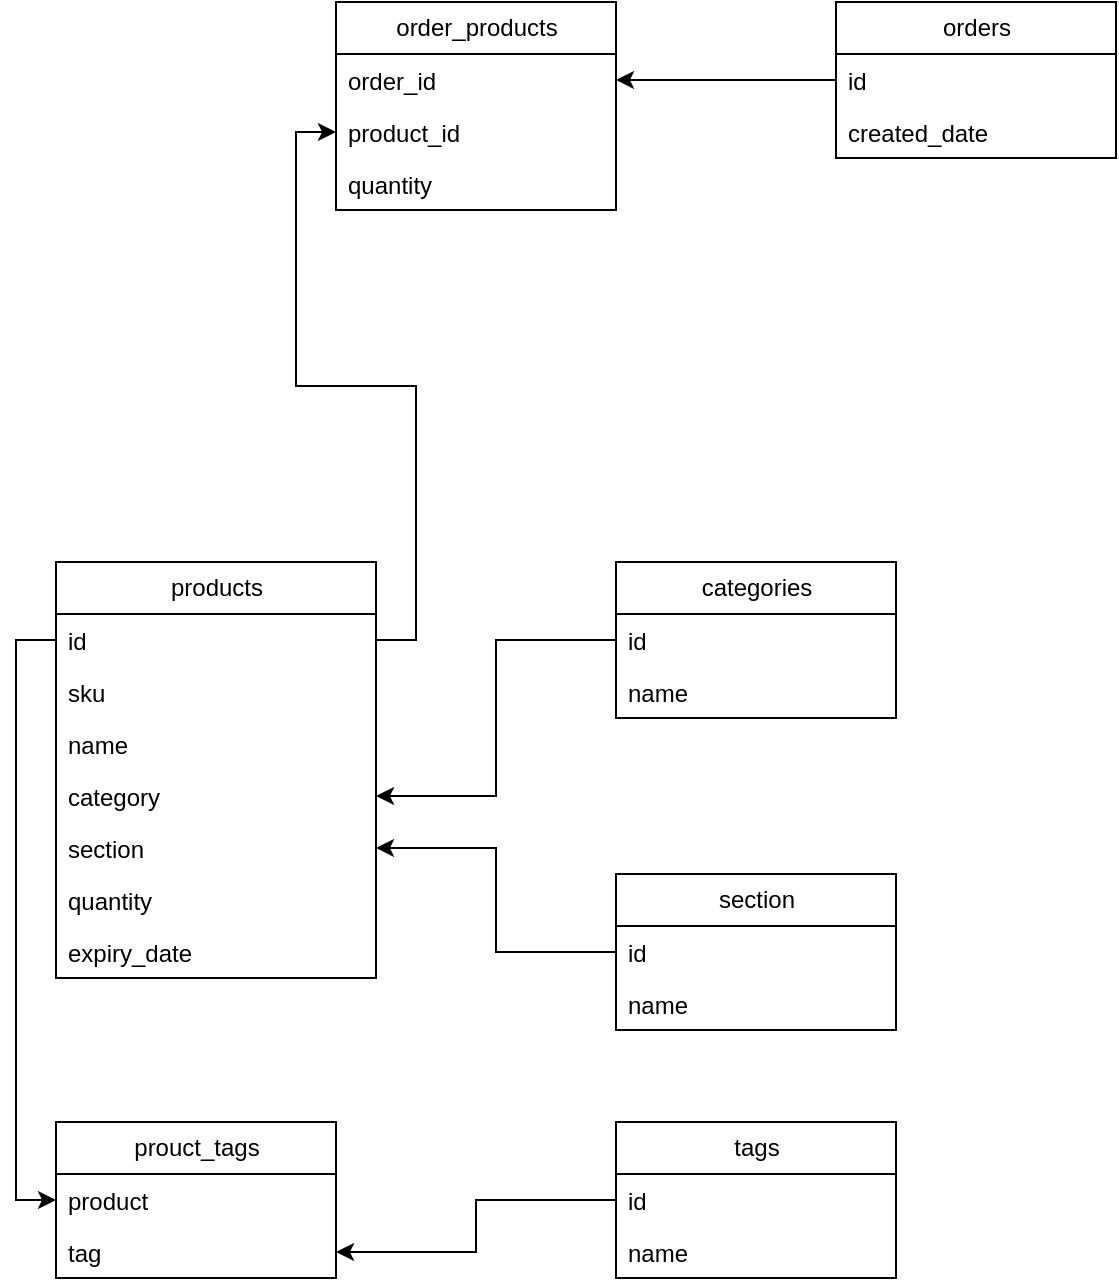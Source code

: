 <mxfile version="24.0.4" type="device">
  <diagram name="Page-1" id="e56a1550-8fbb-45ad-956c-1786394a9013">
    <mxGraphModel dx="1376" dy="1693" grid="1" gridSize="10" guides="1" tooltips="1" connect="1" arrows="1" fold="1" page="1" pageScale="1" pageWidth="1100" pageHeight="850" background="none" math="0" shadow="0">
      <root>
        <mxCell id="0" />
        <mxCell id="1" parent="0" />
        <mxCell id="b_ClXTZmpEsIsP7UNf31-2" value="products" style="swimlane;fontStyle=0;childLayout=stackLayout;horizontal=1;startSize=26;fillColor=none;horizontalStack=0;resizeParent=1;resizeParentMax=0;resizeLast=0;collapsible=1;marginBottom=0;html=1;" vertex="1" parent="1">
          <mxGeometry x="240" y="200" width="160" height="208" as="geometry" />
        </mxCell>
        <mxCell id="b_ClXTZmpEsIsP7UNf31-3" value="id" style="text;strokeColor=none;fillColor=none;align=left;verticalAlign=top;spacingLeft=4;spacingRight=4;overflow=hidden;rotatable=0;points=[[0,0.5],[1,0.5]];portConstraint=eastwest;whiteSpace=wrap;html=1;" vertex="1" parent="b_ClXTZmpEsIsP7UNf31-2">
          <mxGeometry y="26" width="160" height="26" as="geometry" />
        </mxCell>
        <mxCell id="b_ClXTZmpEsIsP7UNf31-4" value="sku" style="text;strokeColor=none;fillColor=none;align=left;verticalAlign=top;spacingLeft=4;spacingRight=4;overflow=hidden;rotatable=0;points=[[0,0.5],[1,0.5]];portConstraint=eastwest;whiteSpace=wrap;html=1;" vertex="1" parent="b_ClXTZmpEsIsP7UNf31-2">
          <mxGeometry y="52" width="160" height="26" as="geometry" />
        </mxCell>
        <mxCell id="b_ClXTZmpEsIsP7UNf31-5" value="name" style="text;strokeColor=none;fillColor=none;align=left;verticalAlign=top;spacingLeft=4;spacingRight=4;overflow=hidden;rotatable=0;points=[[0,0.5],[1,0.5]];portConstraint=eastwest;whiteSpace=wrap;html=1;" vertex="1" parent="b_ClXTZmpEsIsP7UNf31-2">
          <mxGeometry y="78" width="160" height="26" as="geometry" />
        </mxCell>
        <mxCell id="b_ClXTZmpEsIsP7UNf31-10" value="category" style="text;strokeColor=none;fillColor=none;align=left;verticalAlign=top;spacingLeft=4;spacingRight=4;overflow=hidden;rotatable=0;points=[[0,0.5],[1,0.5]];portConstraint=eastwest;whiteSpace=wrap;html=1;" vertex="1" parent="b_ClXTZmpEsIsP7UNf31-2">
          <mxGeometry y="104" width="160" height="26" as="geometry" />
        </mxCell>
        <mxCell id="b_ClXTZmpEsIsP7UNf31-12" value="section" style="text;strokeColor=none;fillColor=none;align=left;verticalAlign=top;spacingLeft=4;spacingRight=4;overflow=hidden;rotatable=0;points=[[0,0.5],[1,0.5]];portConstraint=eastwest;whiteSpace=wrap;html=1;" vertex="1" parent="b_ClXTZmpEsIsP7UNf31-2">
          <mxGeometry y="130" width="160" height="26" as="geometry" />
        </mxCell>
        <mxCell id="b_ClXTZmpEsIsP7UNf31-22" value="quantity" style="text;strokeColor=none;fillColor=none;align=left;verticalAlign=top;spacingLeft=4;spacingRight=4;overflow=hidden;rotatable=0;points=[[0,0.5],[1,0.5]];portConstraint=eastwest;whiteSpace=wrap;html=1;" vertex="1" parent="b_ClXTZmpEsIsP7UNf31-2">
          <mxGeometry y="156" width="160" height="26" as="geometry" />
        </mxCell>
        <mxCell id="b_ClXTZmpEsIsP7UNf31-33" value="expiry_date" style="text;strokeColor=none;fillColor=none;align=left;verticalAlign=top;spacingLeft=4;spacingRight=4;overflow=hidden;rotatable=0;points=[[0,0.5],[1,0.5]];portConstraint=eastwest;whiteSpace=wrap;html=1;" vertex="1" parent="b_ClXTZmpEsIsP7UNf31-2">
          <mxGeometry y="182" width="160" height="26" as="geometry" />
        </mxCell>
        <mxCell id="b_ClXTZmpEsIsP7UNf31-6" value="categories" style="swimlane;fontStyle=0;childLayout=stackLayout;horizontal=1;startSize=26;fillColor=none;horizontalStack=0;resizeParent=1;resizeParentMax=0;resizeLast=0;collapsible=1;marginBottom=0;html=1;" vertex="1" parent="1">
          <mxGeometry x="520" y="200" width="140" height="78" as="geometry" />
        </mxCell>
        <mxCell id="b_ClXTZmpEsIsP7UNf31-8" value="id" style="text;strokeColor=none;fillColor=none;align=left;verticalAlign=top;spacingLeft=4;spacingRight=4;overflow=hidden;rotatable=0;points=[[0,0.5],[1,0.5]];portConstraint=eastwest;whiteSpace=wrap;html=1;" vertex="1" parent="b_ClXTZmpEsIsP7UNf31-6">
          <mxGeometry y="26" width="140" height="26" as="geometry" />
        </mxCell>
        <mxCell id="b_ClXTZmpEsIsP7UNf31-7" value="name" style="text;strokeColor=none;fillColor=none;align=left;verticalAlign=top;spacingLeft=4;spacingRight=4;overflow=hidden;rotatable=0;points=[[0,0.5],[1,0.5]];portConstraint=eastwest;whiteSpace=wrap;html=1;" vertex="1" parent="b_ClXTZmpEsIsP7UNf31-6">
          <mxGeometry y="52" width="140" height="26" as="geometry" />
        </mxCell>
        <mxCell id="b_ClXTZmpEsIsP7UNf31-11" style="edgeStyle=orthogonalEdgeStyle;rounded=0;orthogonalLoop=1;jettySize=auto;html=1;entryX=1;entryY=0.5;entryDx=0;entryDy=0;" edge="1" parent="1" source="b_ClXTZmpEsIsP7UNf31-8" target="b_ClXTZmpEsIsP7UNf31-10">
          <mxGeometry relative="1" as="geometry" />
        </mxCell>
        <mxCell id="b_ClXTZmpEsIsP7UNf31-13" value="section" style="swimlane;fontStyle=0;childLayout=stackLayout;horizontal=1;startSize=26;fillColor=none;horizontalStack=0;resizeParent=1;resizeParentMax=0;resizeLast=0;collapsible=1;marginBottom=0;html=1;" vertex="1" parent="1">
          <mxGeometry x="520" y="356" width="140" height="78" as="geometry" />
        </mxCell>
        <mxCell id="b_ClXTZmpEsIsP7UNf31-14" value="id" style="text;strokeColor=none;fillColor=none;align=left;verticalAlign=top;spacingLeft=4;spacingRight=4;overflow=hidden;rotatable=0;points=[[0,0.5],[1,0.5]];portConstraint=eastwest;whiteSpace=wrap;html=1;" vertex="1" parent="b_ClXTZmpEsIsP7UNf31-13">
          <mxGeometry y="26" width="140" height="26" as="geometry" />
        </mxCell>
        <mxCell id="b_ClXTZmpEsIsP7UNf31-15" value="name" style="text;strokeColor=none;fillColor=none;align=left;verticalAlign=top;spacingLeft=4;spacingRight=4;overflow=hidden;rotatable=0;points=[[0,0.5],[1,0.5]];portConstraint=eastwest;whiteSpace=wrap;html=1;" vertex="1" parent="b_ClXTZmpEsIsP7UNf31-13">
          <mxGeometry y="52" width="140" height="26" as="geometry" />
        </mxCell>
        <mxCell id="b_ClXTZmpEsIsP7UNf31-17" style="edgeStyle=orthogonalEdgeStyle;rounded=0;orthogonalLoop=1;jettySize=auto;html=1;entryX=1;entryY=0.5;entryDx=0;entryDy=0;" edge="1" parent="1" source="b_ClXTZmpEsIsP7UNf31-14" target="b_ClXTZmpEsIsP7UNf31-12">
          <mxGeometry relative="1" as="geometry" />
        </mxCell>
        <mxCell id="b_ClXTZmpEsIsP7UNf31-23" value="tags" style="swimlane;fontStyle=0;childLayout=stackLayout;horizontal=1;startSize=26;fillColor=none;horizontalStack=0;resizeParent=1;resizeParentMax=0;resizeLast=0;collapsible=1;marginBottom=0;html=1;" vertex="1" parent="1">
          <mxGeometry x="520" y="480" width="140" height="78" as="geometry" />
        </mxCell>
        <mxCell id="b_ClXTZmpEsIsP7UNf31-24" value="id" style="text;strokeColor=none;fillColor=none;align=left;verticalAlign=top;spacingLeft=4;spacingRight=4;overflow=hidden;rotatable=0;points=[[0,0.5],[1,0.5]];portConstraint=eastwest;whiteSpace=wrap;html=1;" vertex="1" parent="b_ClXTZmpEsIsP7UNf31-23">
          <mxGeometry y="26" width="140" height="26" as="geometry" />
        </mxCell>
        <mxCell id="b_ClXTZmpEsIsP7UNf31-25" value="name" style="text;strokeColor=none;fillColor=none;align=left;verticalAlign=top;spacingLeft=4;spacingRight=4;overflow=hidden;rotatable=0;points=[[0,0.5],[1,0.5]];portConstraint=eastwest;whiteSpace=wrap;html=1;" vertex="1" parent="b_ClXTZmpEsIsP7UNf31-23">
          <mxGeometry y="52" width="140" height="26" as="geometry" />
        </mxCell>
        <mxCell id="b_ClXTZmpEsIsP7UNf31-27" value="prouct_tags" style="swimlane;fontStyle=0;childLayout=stackLayout;horizontal=1;startSize=26;fillColor=none;horizontalStack=0;resizeParent=1;resizeParentMax=0;resizeLast=0;collapsible=1;marginBottom=0;html=1;" vertex="1" parent="1">
          <mxGeometry x="240" y="480" width="140" height="78" as="geometry" />
        </mxCell>
        <mxCell id="b_ClXTZmpEsIsP7UNf31-28" value="product" style="text;strokeColor=none;fillColor=none;align=left;verticalAlign=top;spacingLeft=4;spacingRight=4;overflow=hidden;rotatable=0;points=[[0,0.5],[1,0.5]];portConstraint=eastwest;whiteSpace=wrap;html=1;" vertex="1" parent="b_ClXTZmpEsIsP7UNf31-27">
          <mxGeometry y="26" width="140" height="26" as="geometry" />
        </mxCell>
        <mxCell id="b_ClXTZmpEsIsP7UNf31-29" value="tag" style="text;strokeColor=none;fillColor=none;align=left;verticalAlign=top;spacingLeft=4;spacingRight=4;overflow=hidden;rotatable=0;points=[[0,0.5],[1,0.5]];portConstraint=eastwest;whiteSpace=wrap;html=1;" vertex="1" parent="b_ClXTZmpEsIsP7UNf31-27">
          <mxGeometry y="52" width="140" height="26" as="geometry" />
        </mxCell>
        <mxCell id="b_ClXTZmpEsIsP7UNf31-31" style="edgeStyle=orthogonalEdgeStyle;rounded=0;orthogonalLoop=1;jettySize=auto;html=1;" edge="1" parent="1" source="b_ClXTZmpEsIsP7UNf31-24" target="b_ClXTZmpEsIsP7UNf31-29">
          <mxGeometry relative="1" as="geometry" />
        </mxCell>
        <mxCell id="b_ClXTZmpEsIsP7UNf31-32" style="edgeStyle=orthogonalEdgeStyle;rounded=0;orthogonalLoop=1;jettySize=auto;html=1;entryX=0;entryY=0.5;entryDx=0;entryDy=0;" edge="1" parent="1" source="b_ClXTZmpEsIsP7UNf31-3" target="b_ClXTZmpEsIsP7UNf31-28">
          <mxGeometry relative="1" as="geometry" />
        </mxCell>
        <mxCell id="b_ClXTZmpEsIsP7UNf31-34" value="order_products" style="swimlane;fontStyle=0;childLayout=stackLayout;horizontal=1;startSize=26;fillColor=none;horizontalStack=0;resizeParent=1;resizeParentMax=0;resizeLast=0;collapsible=1;marginBottom=0;html=1;" vertex="1" parent="1">
          <mxGeometry x="380" y="-80" width="140" height="104" as="geometry" />
        </mxCell>
        <mxCell id="b_ClXTZmpEsIsP7UNf31-35" value="order_id" style="text;strokeColor=none;fillColor=none;align=left;verticalAlign=top;spacingLeft=4;spacingRight=4;overflow=hidden;rotatable=0;points=[[0,0.5],[1,0.5]];portConstraint=eastwest;whiteSpace=wrap;html=1;" vertex="1" parent="b_ClXTZmpEsIsP7UNf31-34">
          <mxGeometry y="26" width="140" height="26" as="geometry" />
        </mxCell>
        <mxCell id="b_ClXTZmpEsIsP7UNf31-36" value="product_id" style="text;strokeColor=none;fillColor=none;align=left;verticalAlign=top;spacingLeft=4;spacingRight=4;overflow=hidden;rotatable=0;points=[[0,0.5],[1,0.5]];portConstraint=eastwest;whiteSpace=wrap;html=1;" vertex="1" parent="b_ClXTZmpEsIsP7UNf31-34">
          <mxGeometry y="52" width="140" height="26" as="geometry" />
        </mxCell>
        <mxCell id="b_ClXTZmpEsIsP7UNf31-37" value="quantity" style="text;strokeColor=none;fillColor=none;align=left;verticalAlign=top;spacingLeft=4;spacingRight=4;overflow=hidden;rotatable=0;points=[[0,0.5],[1,0.5]];portConstraint=eastwest;whiteSpace=wrap;html=1;" vertex="1" parent="b_ClXTZmpEsIsP7UNf31-34">
          <mxGeometry y="78" width="140" height="26" as="geometry" />
        </mxCell>
        <mxCell id="b_ClXTZmpEsIsP7UNf31-38" value="orders" style="swimlane;fontStyle=0;childLayout=stackLayout;horizontal=1;startSize=26;fillColor=none;horizontalStack=0;resizeParent=1;resizeParentMax=0;resizeLast=0;collapsible=1;marginBottom=0;html=1;" vertex="1" parent="1">
          <mxGeometry x="630" y="-80" width="140" height="78" as="geometry" />
        </mxCell>
        <mxCell id="b_ClXTZmpEsIsP7UNf31-39" value="id" style="text;strokeColor=none;fillColor=none;align=left;verticalAlign=top;spacingLeft=4;spacingRight=4;overflow=hidden;rotatable=0;points=[[0,0.5],[1,0.5]];portConstraint=eastwest;whiteSpace=wrap;html=1;" vertex="1" parent="b_ClXTZmpEsIsP7UNf31-38">
          <mxGeometry y="26" width="140" height="26" as="geometry" />
        </mxCell>
        <mxCell id="b_ClXTZmpEsIsP7UNf31-40" value="created_date" style="text;strokeColor=none;fillColor=none;align=left;verticalAlign=top;spacingLeft=4;spacingRight=4;overflow=hidden;rotatable=0;points=[[0,0.5],[1,0.5]];portConstraint=eastwest;whiteSpace=wrap;html=1;" vertex="1" parent="b_ClXTZmpEsIsP7UNf31-38">
          <mxGeometry y="52" width="140" height="26" as="geometry" />
        </mxCell>
        <mxCell id="b_ClXTZmpEsIsP7UNf31-42" style="edgeStyle=orthogonalEdgeStyle;rounded=0;orthogonalLoop=1;jettySize=auto;html=1;" edge="1" parent="1" source="b_ClXTZmpEsIsP7UNf31-39" target="b_ClXTZmpEsIsP7UNf31-35">
          <mxGeometry relative="1" as="geometry" />
        </mxCell>
        <mxCell id="b_ClXTZmpEsIsP7UNf31-43" style="edgeStyle=orthogonalEdgeStyle;rounded=0;orthogonalLoop=1;jettySize=auto;html=1;entryX=0;entryY=0.5;entryDx=0;entryDy=0;" edge="1" parent="1" source="b_ClXTZmpEsIsP7UNf31-3" target="b_ClXTZmpEsIsP7UNf31-36">
          <mxGeometry relative="1" as="geometry" />
        </mxCell>
      </root>
    </mxGraphModel>
  </diagram>
</mxfile>
